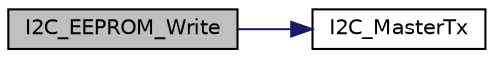 digraph "I2C_EEPROM_Write"
{
 // LATEX_PDF_SIZE
  edge [fontname="Helvetica",fontsize="10",labelfontname="Helvetica",labelfontsize="10"];
  node [fontname="Helvetica",fontsize="10",shape=record];
  rankdir="LR";
  Node1 [label="I2C_EEPROM_Write",height=0.2,width=0.4,color="black", fillcolor="grey75", style="filled", fontcolor="black",tooltip="This function do the I2C data writing to EEPROM device."];
  Node1 -> Node2 [color="midnightblue",fontsize="10",style="solid",fontname="Helvetica"];
  Node2 [label="I2C_MasterTx",height=0.2,width=0.4,color="black", fillcolor="white", style="filled",URL="$da/d69/group___nano130___basic01___f_u_n_c_t_i_o_n_s.html#ga3d47ef1f9dd88731f3efce3c51998496",tooltip="This function checks the status of I2C, sets the related control bit and data if needed when this I2C..."];
}
